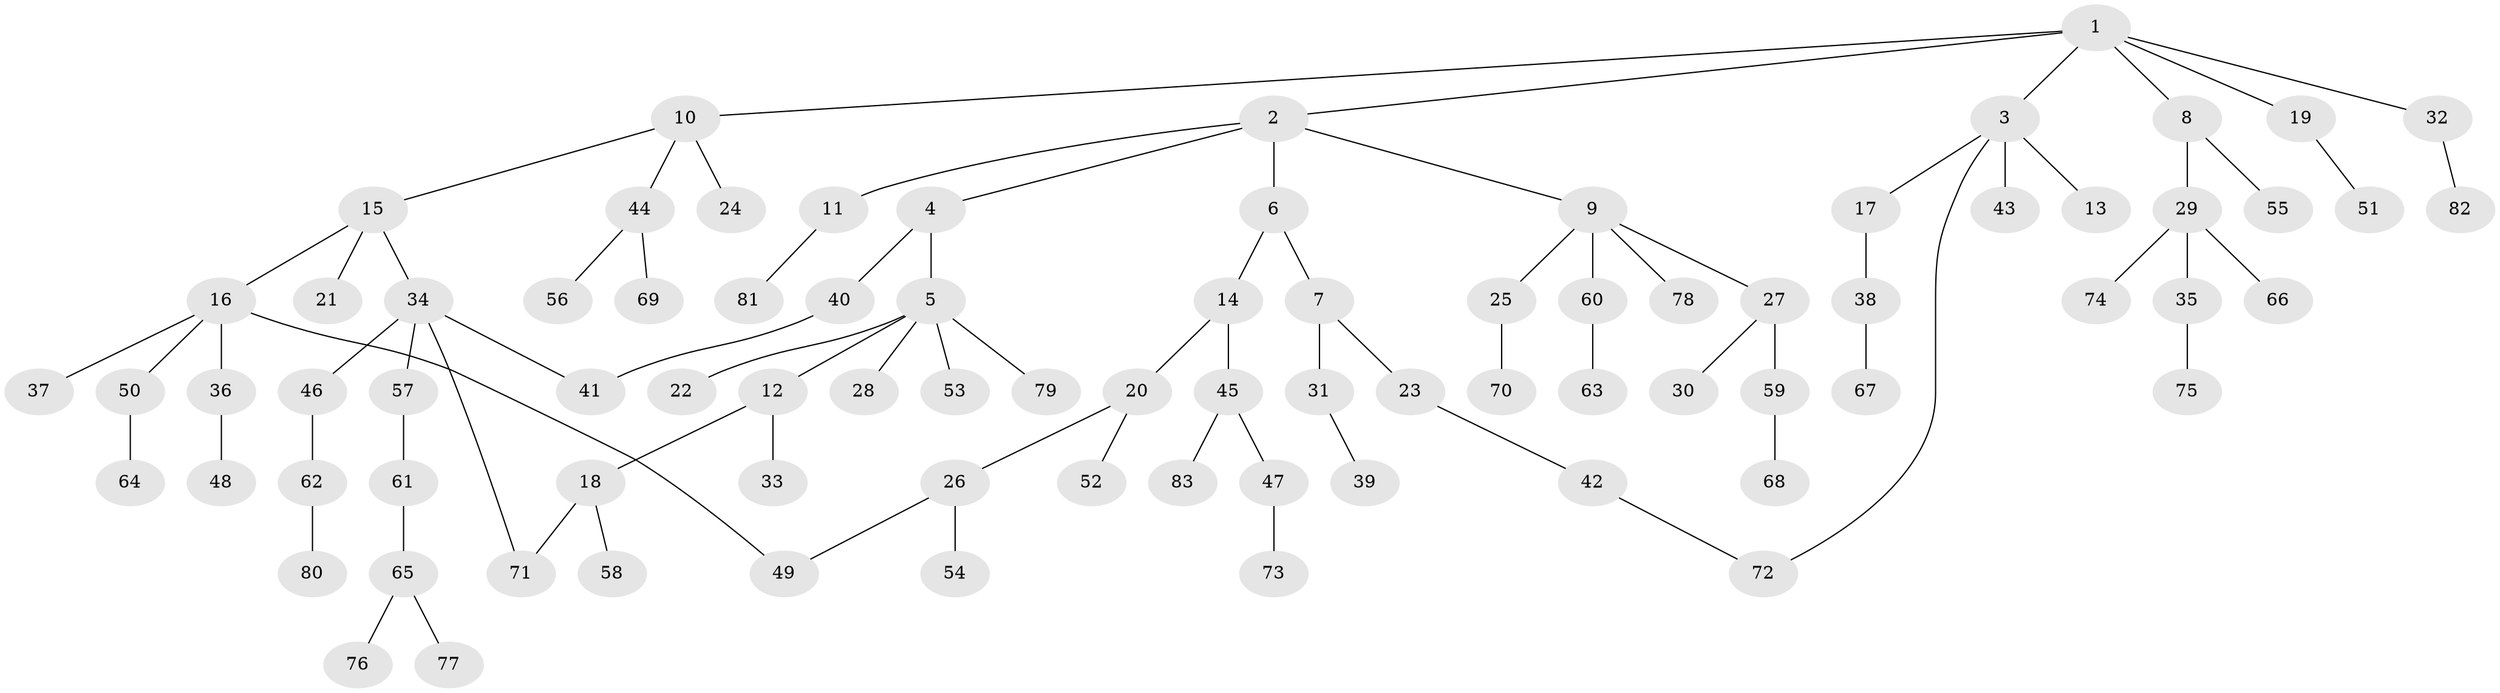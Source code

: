 // coarse degree distribution, {1: 0.7878787878787878, 16: 0.030303030303030304, 2: 0.09090909090909091, 4: 0.06060606060606061, 8: 0.030303030303030304}
// Generated by graph-tools (version 1.1) at 2025/46/03/04/25 21:46:10]
// undirected, 83 vertices, 86 edges
graph export_dot {
graph [start="1"]
  node [color=gray90,style=filled];
  1;
  2;
  3;
  4;
  5;
  6;
  7;
  8;
  9;
  10;
  11;
  12;
  13;
  14;
  15;
  16;
  17;
  18;
  19;
  20;
  21;
  22;
  23;
  24;
  25;
  26;
  27;
  28;
  29;
  30;
  31;
  32;
  33;
  34;
  35;
  36;
  37;
  38;
  39;
  40;
  41;
  42;
  43;
  44;
  45;
  46;
  47;
  48;
  49;
  50;
  51;
  52;
  53;
  54;
  55;
  56;
  57;
  58;
  59;
  60;
  61;
  62;
  63;
  64;
  65;
  66;
  67;
  68;
  69;
  70;
  71;
  72;
  73;
  74;
  75;
  76;
  77;
  78;
  79;
  80;
  81;
  82;
  83;
  1 -- 2;
  1 -- 3;
  1 -- 8;
  1 -- 10;
  1 -- 19;
  1 -- 32;
  2 -- 4;
  2 -- 6;
  2 -- 9;
  2 -- 11;
  3 -- 13;
  3 -- 17;
  3 -- 43;
  3 -- 72;
  4 -- 5;
  4 -- 40;
  5 -- 12;
  5 -- 22;
  5 -- 28;
  5 -- 53;
  5 -- 79;
  6 -- 7;
  6 -- 14;
  7 -- 23;
  7 -- 31;
  8 -- 29;
  8 -- 55;
  9 -- 25;
  9 -- 27;
  9 -- 60;
  9 -- 78;
  10 -- 15;
  10 -- 24;
  10 -- 44;
  11 -- 81;
  12 -- 18;
  12 -- 33;
  14 -- 20;
  14 -- 45;
  15 -- 16;
  15 -- 21;
  15 -- 34;
  16 -- 36;
  16 -- 37;
  16 -- 50;
  16 -- 49;
  17 -- 38;
  18 -- 58;
  18 -- 71;
  19 -- 51;
  20 -- 26;
  20 -- 52;
  23 -- 42;
  25 -- 70;
  26 -- 49;
  26 -- 54;
  27 -- 30;
  27 -- 59;
  29 -- 35;
  29 -- 66;
  29 -- 74;
  31 -- 39;
  32 -- 82;
  34 -- 46;
  34 -- 57;
  34 -- 71;
  34 -- 41;
  35 -- 75;
  36 -- 48;
  38 -- 67;
  40 -- 41;
  42 -- 72;
  44 -- 56;
  44 -- 69;
  45 -- 47;
  45 -- 83;
  46 -- 62;
  47 -- 73;
  50 -- 64;
  57 -- 61;
  59 -- 68;
  60 -- 63;
  61 -- 65;
  62 -- 80;
  65 -- 76;
  65 -- 77;
}
